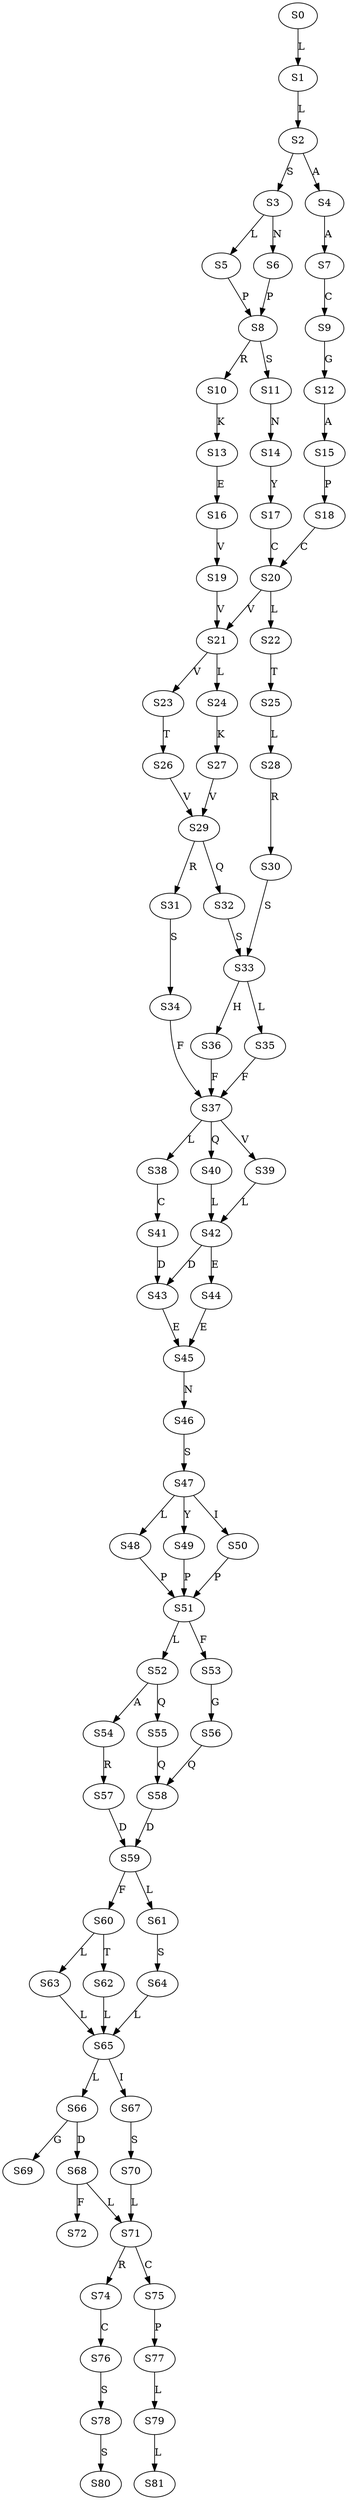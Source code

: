 strict digraph  {
	S0 -> S1 [ label = L ];
	S1 -> S2 [ label = L ];
	S2 -> S3 [ label = S ];
	S2 -> S4 [ label = A ];
	S3 -> S5 [ label = L ];
	S3 -> S6 [ label = N ];
	S4 -> S7 [ label = A ];
	S5 -> S8 [ label = P ];
	S6 -> S8 [ label = P ];
	S7 -> S9 [ label = C ];
	S8 -> S10 [ label = R ];
	S8 -> S11 [ label = S ];
	S9 -> S12 [ label = G ];
	S10 -> S13 [ label = K ];
	S11 -> S14 [ label = N ];
	S12 -> S15 [ label = A ];
	S13 -> S16 [ label = E ];
	S14 -> S17 [ label = Y ];
	S15 -> S18 [ label = P ];
	S16 -> S19 [ label = V ];
	S17 -> S20 [ label = C ];
	S18 -> S20 [ label = C ];
	S19 -> S21 [ label = V ];
	S20 -> S21 [ label = V ];
	S20 -> S22 [ label = L ];
	S21 -> S23 [ label = V ];
	S21 -> S24 [ label = L ];
	S22 -> S25 [ label = T ];
	S23 -> S26 [ label = T ];
	S24 -> S27 [ label = K ];
	S25 -> S28 [ label = L ];
	S26 -> S29 [ label = V ];
	S27 -> S29 [ label = V ];
	S28 -> S30 [ label = R ];
	S29 -> S31 [ label = R ];
	S29 -> S32 [ label = Q ];
	S30 -> S33 [ label = S ];
	S31 -> S34 [ label = S ];
	S32 -> S33 [ label = S ];
	S33 -> S35 [ label = L ];
	S33 -> S36 [ label = H ];
	S34 -> S37 [ label = F ];
	S35 -> S37 [ label = F ];
	S36 -> S37 [ label = F ];
	S37 -> S38 [ label = L ];
	S37 -> S39 [ label = V ];
	S37 -> S40 [ label = Q ];
	S38 -> S41 [ label = C ];
	S39 -> S42 [ label = L ];
	S40 -> S42 [ label = L ];
	S41 -> S43 [ label = D ];
	S42 -> S44 [ label = E ];
	S42 -> S43 [ label = D ];
	S43 -> S45 [ label = E ];
	S44 -> S45 [ label = E ];
	S45 -> S46 [ label = N ];
	S46 -> S47 [ label = S ];
	S47 -> S48 [ label = L ];
	S47 -> S49 [ label = Y ];
	S47 -> S50 [ label = I ];
	S48 -> S51 [ label = P ];
	S49 -> S51 [ label = P ];
	S50 -> S51 [ label = P ];
	S51 -> S52 [ label = L ];
	S51 -> S53 [ label = F ];
	S52 -> S54 [ label = A ];
	S52 -> S55 [ label = Q ];
	S53 -> S56 [ label = G ];
	S54 -> S57 [ label = R ];
	S55 -> S58 [ label = Q ];
	S56 -> S58 [ label = Q ];
	S57 -> S59 [ label = D ];
	S58 -> S59 [ label = D ];
	S59 -> S60 [ label = F ];
	S59 -> S61 [ label = L ];
	S60 -> S62 [ label = T ];
	S60 -> S63 [ label = L ];
	S61 -> S64 [ label = S ];
	S62 -> S65 [ label = L ];
	S63 -> S65 [ label = L ];
	S64 -> S65 [ label = L ];
	S65 -> S66 [ label = L ];
	S65 -> S67 [ label = I ];
	S66 -> S68 [ label = D ];
	S66 -> S69 [ label = G ];
	S67 -> S70 [ label = S ];
	S68 -> S71 [ label = L ];
	S68 -> S72 [ label = F ];
	S70 -> S71 [ label = L ];
	S71 -> S74 [ label = R ];
	S71 -> S75 [ label = C ];
	S74 -> S76 [ label = C ];
	S75 -> S77 [ label = P ];
	S76 -> S78 [ label = S ];
	S77 -> S79 [ label = L ];
	S78 -> S80 [ label = S ];
	S79 -> S81 [ label = L ];
}
